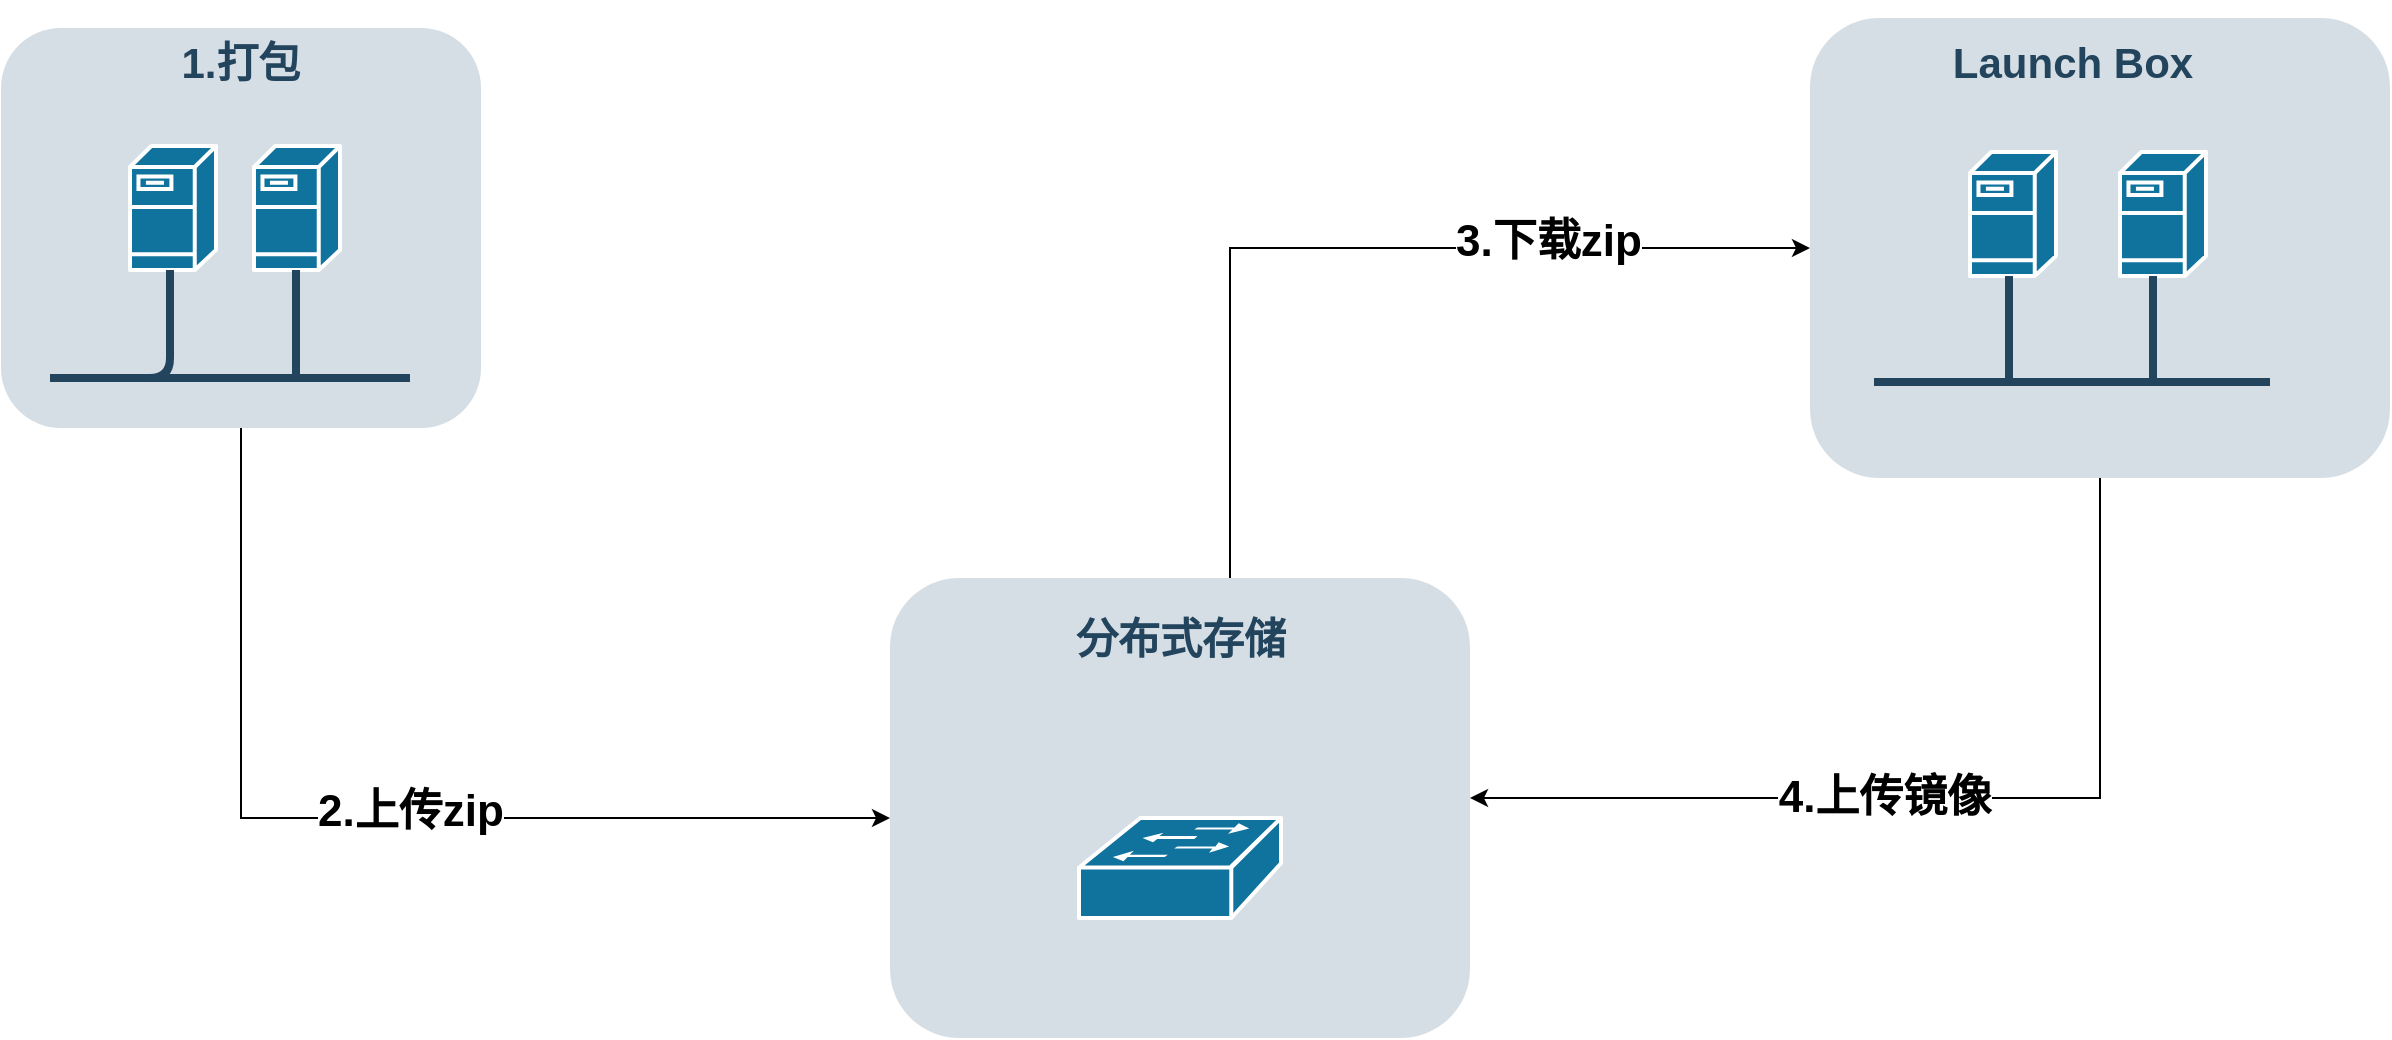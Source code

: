 <mxfile version="20.8.5" type="github">
  <diagram id="6a731a19-8d31-9384-78a2-239565b7b9f0" name="Page-1">
    <mxGraphModel dx="2049" dy="1091" grid="1" gridSize="10" guides="1" tooltips="1" connect="1" arrows="1" fold="1" page="1" pageScale="1" pageWidth="827" pageHeight="1169" background="none" math="0" shadow="0">
      <root>
        <mxCell id="0" />
        <mxCell id="1" parent="0" />
        <mxCell id="lhz5KJ_MUgVAsTisq1fL-2274" value="" style="rounded=1;whiteSpace=wrap;html=1;strokeColor=none;fillColor=#BAC8D3;fontSize=24;fontColor=#23445D;align=center;opacity=60;" vertex="1" parent="1">
          <mxGeometry x="700" y="370" width="290" height="230" as="geometry" />
        </mxCell>
        <mxCell id="lhz5KJ_MUgVAsTisq1fL-2281" style="edgeStyle=orthogonalEdgeStyle;rounded=0;orthogonalLoop=1;jettySize=auto;html=1;" edge="1" parent="1" source="2094">
          <mxGeometry relative="1" as="geometry">
            <mxPoint x="990" y="480" as="targetPoint" />
            <Array as="points">
              <mxPoint x="1305" y="480" />
            </Array>
          </mxGeometry>
        </mxCell>
        <mxCell id="lhz5KJ_MUgVAsTisq1fL-2282" value="&lt;h1&gt;4.上传镜像&lt;/h1&gt;" style="edgeLabel;html=1;align=center;verticalAlign=middle;resizable=0;points=[];" vertex="1" connectable="0" parent="lhz5KJ_MUgVAsTisq1fL-2281">
          <mxGeometry x="0.131" relative="1" as="geometry">
            <mxPoint as="offset" />
          </mxGeometry>
        </mxCell>
        <mxCell id="2094" value="" style="rounded=1;whiteSpace=wrap;html=1;strokeColor=none;fillColor=#BAC8D3;fontSize=24;fontColor=#23445D;align=center;opacity=60;" parent="1" vertex="1">
          <mxGeometry x="1160" y="90" width="290" height="230" as="geometry" />
        </mxCell>
        <mxCell id="lhz5KJ_MUgVAsTisq1fL-2265" style="edgeStyle=orthogonalEdgeStyle;rounded=0;orthogonalLoop=1;jettySize=auto;html=1;exitX=0.5;exitY=1;exitDx=0;exitDy=0;" edge="1" parent="1" source="2095" target="lhz5KJ_MUgVAsTisq1fL-2274">
          <mxGeometry relative="1" as="geometry">
            <Array as="points">
              <mxPoint x="376" y="490" />
            </Array>
          </mxGeometry>
        </mxCell>
        <mxCell id="lhz5KJ_MUgVAsTisq1fL-2272" value="&lt;h1&gt;2.上传zip&lt;/h1&gt;" style="edgeLabel;html=1;align=center;verticalAlign=middle;resizable=0;points=[];" vertex="1" connectable="0" parent="lhz5KJ_MUgVAsTisq1fL-2265">
          <mxGeometry x="-0.03" y="3" relative="1" as="geometry">
            <mxPoint x="27" as="offset" />
          </mxGeometry>
        </mxCell>
        <mxCell id="2095" value="" style="rounded=1;whiteSpace=wrap;html=1;strokeColor=none;fillColor=#BAC8D3;fontSize=24;fontColor=#23445D;align=center;opacity=60;" parent="1" vertex="1">
          <mxGeometry x="255.5" y="95" width="240" height="200" as="geometry" />
        </mxCell>
        <mxCell id="2097" value="" style="shape=mxgraph.cisco.servers.fileserver;html=1;dashed=0;fillColor=#10739E;strokeColor=#ffffff;strokeWidth=2;verticalLabelPosition=bottom;verticalAlign=top;fontFamily=Helvetica;fontSize=36;fontColor=#FFB366" parent="1" vertex="1">
          <mxGeometry x="320" y="154" width="43" height="62" as="geometry" />
        </mxCell>
        <mxCell id="2098" value="" style="shape=mxgraph.cisco.servers.fileserver;html=1;dashed=0;fillColor=#10739E;strokeColor=#ffffff;strokeWidth=2;verticalLabelPosition=bottom;verticalAlign=top;fontFamily=Helvetica;fontSize=36;fontColor=#FFB366" parent="1" vertex="1">
          <mxGeometry x="382" y="154" width="43" height="62" as="geometry" />
        </mxCell>
        <mxCell id="2103" value="" style="shape=mxgraph.cisco.servers.fileserver;html=1;dashed=0;fillColor=#10739E;strokeColor=#ffffff;strokeWidth=2;verticalLabelPosition=bottom;verticalAlign=top;fontFamily=Helvetica;fontSize=36;fontColor=#FFB366" parent="1" vertex="1">
          <mxGeometry x="1240" y="157" width="43" height="62" as="geometry" />
        </mxCell>
        <mxCell id="2104" value="" style="shape=mxgraph.cisco.servers.fileserver;html=1;dashed=0;fillColor=#10739E;strokeColor=#ffffff;strokeWidth=2;verticalLabelPosition=bottom;verticalAlign=top;fontFamily=Helvetica;fontSize=36;fontColor=#FFB366" parent="1" vertex="1">
          <mxGeometry x="1315" y="157" width="43" height="62" as="geometry" />
        </mxCell>
        <mxCell id="2152" value="" style="line;html=1;strokeColor=#23445D;" parent="1" vertex="1">
          <mxGeometry x="280" y="265" width="180" height="10" as="geometry" />
        </mxCell>
        <mxCell id="2153" value="" style="line;html=1;strokeColor=#23445D;" parent="1" vertex="1">
          <mxGeometry x="1192" y="267" width="198" height="10" as="geometry" />
        </mxCell>
        <mxCell id="2157" value="" style="edgeStyle=elbowEdgeStyle;elbow=horizontal;endArrow=none;html=1;strokeColor=#23445D;endFill=0;strokeWidth=4;rounded=1" parent="1" target="2098" edge="1">
          <mxGeometry width="100" height="100" relative="1" as="geometry">
            <mxPoint x="403" y="269" as="sourcePoint" />
            <mxPoint x="403.333" y="215.944" as="targetPoint" />
          </mxGeometry>
        </mxCell>
        <mxCell id="2160" value="" style="edgeStyle=elbowEdgeStyle;elbow=horizontal;endArrow=none;html=1;strokeColor=#23445D;endFill=0;strokeWidth=4;rounded=1" parent="1" target="2097" edge="1">
          <mxGeometry width="100" height="100" relative="1" as="geometry">
            <mxPoint x="290" y="270" as="sourcePoint" />
            <mxPoint x="198.806" y="216.944" as="targetPoint" />
            <Array as="points">
              <mxPoint x="340" y="240" />
            </Array>
          </mxGeometry>
        </mxCell>
        <mxCell id="2164" value="" style="edgeStyle=elbowEdgeStyle;elbow=horizontal;endArrow=none;html=1;strokeColor=#23445D;endFill=0;strokeWidth=4;rounded=1" parent="1" source="2103" edge="1">
          <mxGeometry width="100" height="100" relative="1" as="geometry">
            <mxPoint x="1259" y="230" as="sourcePoint" />
            <mxPoint x="1259.278" y="272.083" as="targetPoint" />
          </mxGeometry>
        </mxCell>
        <mxCell id="2165" value="" style="edgeStyle=elbowEdgeStyle;elbow=horizontal;endArrow=none;html=1;strokeColor=#23445D;endFill=0;strokeWidth=4;rounded=1" parent="1" source="2104" edge="1">
          <mxGeometry width="100" height="100" relative="1" as="geometry">
            <mxPoint x="1331" y="230.0" as="sourcePoint" />
            <mxPoint x="1331.278" y="272.083" as="targetPoint" />
          </mxGeometry>
        </mxCell>
        <mxCell id="2226" value="&lt;h2&gt;&lt;font color=&quot;#23445d&quot;&gt;1.打包&lt;/font&gt;&lt;/h2&gt;" style="rounded=1;whiteSpace=wrap;html=1;strokeColor=none;fillColor=none;fontSize=14;fontColor=#742B21;align=center;fontStyle=1" parent="1" vertex="1">
          <mxGeometry x="263" y="102" width="225" height="19" as="geometry" />
        </mxCell>
        <mxCell id="2227" value="&lt;h2&gt;&lt;font color=&quot;#23445d&quot;&gt;Launch Box&lt;/font&gt;&lt;/h2&gt;" style="rounded=1;whiteSpace=wrap;html=1;strokeColor=none;fillColor=none;fontSize=14;fontColor=#742B21;align=center;fontStyle=1" parent="1" vertex="1">
          <mxGeometry x="1219.5" y="102" width="143" height="19" as="geometry" />
        </mxCell>
        <mxCell id="lhz5KJ_MUgVAsTisq1fL-2264" style="edgeStyle=orthogonalEdgeStyle;rounded=0;orthogonalLoop=1;jettySize=auto;html=1;" edge="1" parent="1" source="lhz5KJ_MUgVAsTisq1fL-2274" target="2094">
          <mxGeometry relative="1" as="geometry">
            <mxPoint x="821" y="340" as="sourcePoint" />
            <Array as="points">
              <mxPoint x="870" y="205" />
            </Array>
          </mxGeometry>
        </mxCell>
        <mxCell id="lhz5KJ_MUgVAsTisq1fL-2273" value="&lt;h1&gt;3.下载zip&lt;/h1&gt;" style="edgeLabel;html=1;align=center;verticalAlign=middle;resizable=0;points=[];" vertex="1" connectable="0" parent="lhz5KJ_MUgVAsTisq1fL-2264">
          <mxGeometry x="0.089" y="3" relative="1" as="geometry">
            <mxPoint x="76" as="offset" />
          </mxGeometry>
        </mxCell>
        <mxCell id="lhz5KJ_MUgVAsTisq1fL-2257" value="" style="shape=mxgraph.cisco.switches.workgroup_switch;html=1;dashed=0;fillColor=#10739E;strokeColor=#ffffff;strokeWidth=2;verticalLabelPosition=bottom;verticalAlign=top;fontFamily=Helvetica;fontSize=36;fontColor=#FFB366" vertex="1" parent="1">
          <mxGeometry x="794.5" y="490" width="101" height="50" as="geometry" />
        </mxCell>
        <mxCell id="lhz5KJ_MUgVAsTisq1fL-2284" value="&lt;h2&gt;&lt;font color=&quot;#23445d&quot;&gt;分布式存储&lt;/font&gt;&lt;/h2&gt;" style="rounded=1;whiteSpace=wrap;html=1;strokeColor=none;fillColor=none;fontSize=14;fontColor=#742B21;align=center;fontStyle=1" vertex="1" parent="1">
          <mxGeometry x="773.5" y="390" width="143" height="19" as="geometry" />
        </mxCell>
      </root>
    </mxGraphModel>
  </diagram>
</mxfile>
